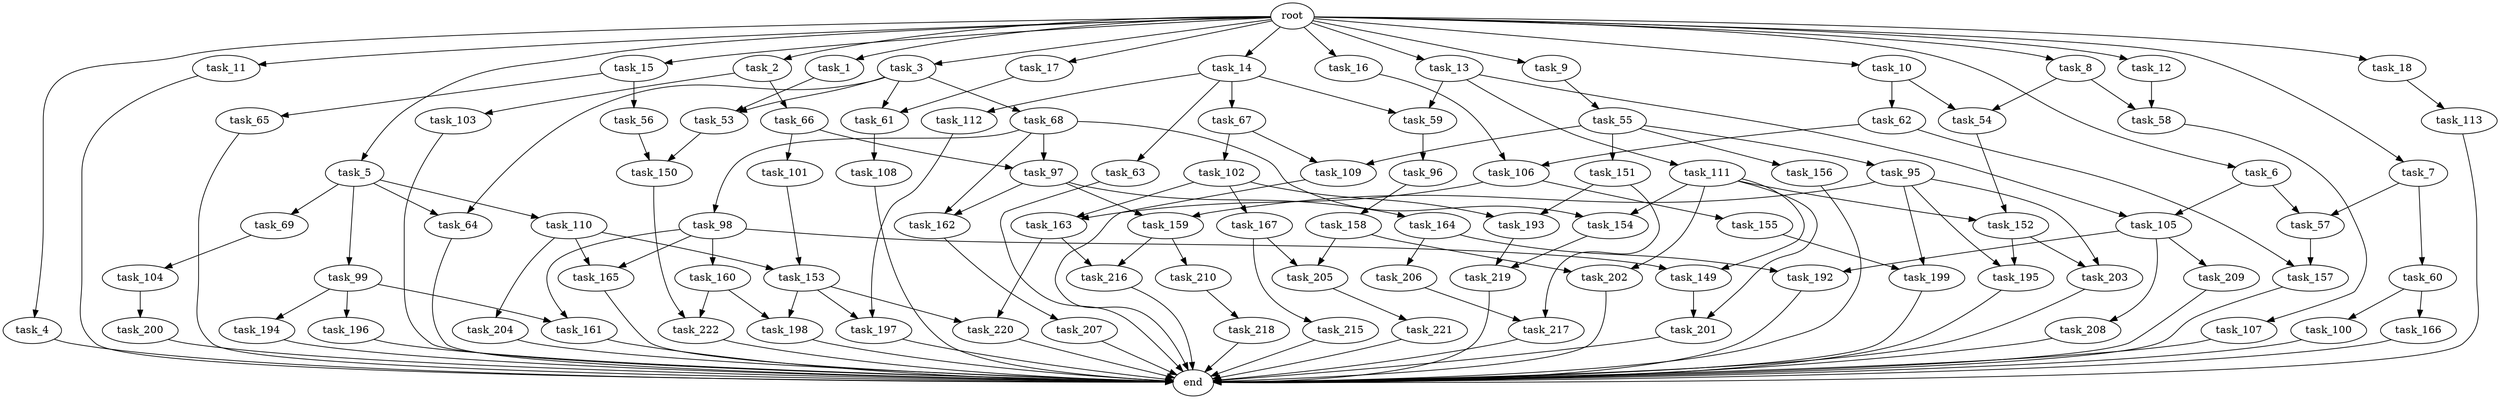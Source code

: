 digraph G {
  root [size="0.000000"];
  task_1 [size="102.400000"];
  task_2 [size="102.400000"];
  task_3 [size="102.400000"];
  task_4 [size="102.400000"];
  task_5 [size="102.400000"];
  task_6 [size="102.400000"];
  task_7 [size="102.400000"];
  task_8 [size="102.400000"];
  task_9 [size="102.400000"];
  task_10 [size="102.400000"];
  task_11 [size="102.400000"];
  task_12 [size="102.400000"];
  task_13 [size="102.400000"];
  task_14 [size="102.400000"];
  task_15 [size="102.400000"];
  task_16 [size="102.400000"];
  task_17 [size="102.400000"];
  task_18 [size="102.400000"];
  task_53 [size="73014444032.000000"];
  task_54 [size="52398601011.200005"];
  task_55 [size="7730941132.800000"];
  task_56 [size="42090679500.800003"];
  task_57 [size="83322365542.400009"];
  task_58 [size="116823110451.200012"];
  task_59 [size="100502234726.400009"];
  task_60 [size="13743895347.200001"];
  task_61 [size="91053306675.200012"];
  task_62 [size="21474836480.000000"];
  task_63 [size="30923764531.200001"];
  task_64 [size="91053306675.200012"];
  task_65 [size="42090679500.800003"];
  task_66 [size="85899345920.000000"];
  task_67 [size="30923764531.200001"];
  task_68 [size="69578470195.199997"];
  task_69 [size="21474836480.000000"];
  task_95 [size="30923764531.200001"];
  task_96 [size="7730941132.800000"];
  task_97 [size="171798691840.000000"];
  task_98 [size="85899345920.000000"];
  task_99 [size="21474836480.000000"];
  task_100 [size="3435973836.800000"];
  task_101 [size="85899345920.000000"];
  task_102 [size="13743895347.200001"];
  task_103 [size="85899345920.000000"];
  task_104 [size="13743895347.200001"];
  task_105 [size="139156940390.399994"];
  task_106 [size="38654705664.000000"];
  task_107 [size="54975581388.800003"];
  task_108 [size="30923764531.200001"];
  task_109 [size="44667659878.400002"];
  task_110 [size="21474836480.000000"];
  task_111 [size="69578470195.199997"];
  task_112 [size="30923764531.200001"];
  task_113 [size="69578470195.199997"];
  task_149 [size="58411555225.600006"];
  task_150 [size="140874927308.800018"];
  task_151 [size="30923764531.200001"];
  task_152 [size="97066260889.600006"];
  task_153 [size="21474836480.000000"];
  task_154 [size="140874927308.800018"];
  task_155 [size="13743895347.200001"];
  task_156 [size="30923764531.200001"];
  task_157 [size="11166914969.600000"];
  task_158 [size="54975581388.800003"];
  task_159 [size="6871947673.600000"];
  task_160 [size="3435973836.800000"];
  task_161 [size="6871947673.600000"];
  task_162 [size="89335319756.800003"];
  task_163 [size="68719476736.000000"];
  task_164 [size="3435973836.800000"];
  task_165 [size="17179869184.000000"];
  task_166 [size="3435973836.800000"];
  task_167 [size="54975581388.800003"];
  task_192 [size="93630287052.800003"];
  task_193 [size="124554051584.000000"];
  task_194 [size="3435973836.800000"];
  task_195 [size="45526653337.600006"];
  task_196 [size="3435973836.800000"];
  task_197 [size="93630287052.800003"];
  task_198 [size="15461882265.600000"];
  task_199 [size="11166914969.600000"];
  task_200 [size="13743895347.200001"];
  task_201 [size="109951162777.600006"];
  task_202 [size="76450417868.800003"];
  task_203 [size="45526653337.600006"];
  task_204 [size="13743895347.200001"];
  task_205 [size="35218731827.200005"];
  task_206 [size="7730941132.800000"];
  task_207 [size="7730941132.800000"];
  task_208 [size="85899345920.000000"];
  task_209 [size="85899345920.000000"];
  task_210 [size="30923764531.200001"];
  task_215 [size="13743895347.200001"];
  task_216 [size="116823110451.200012"];
  task_217 [size="83322365542.400009"];
  task_218 [size="42090679500.800003"];
  task_219 [size="85899345920.000000"];
  task_220 [size="93630287052.800003"];
  task_221 [size="42090679500.800003"];
  task_222 [size="15461882265.600000"];
  end [size="0.000000"];

  root -> task_1 [size="1.000000"];
  root -> task_2 [size="1.000000"];
  root -> task_3 [size="1.000000"];
  root -> task_4 [size="1.000000"];
  root -> task_5 [size="1.000000"];
  root -> task_6 [size="1.000000"];
  root -> task_7 [size="1.000000"];
  root -> task_8 [size="1.000000"];
  root -> task_9 [size="1.000000"];
  root -> task_10 [size="1.000000"];
  root -> task_11 [size="1.000000"];
  root -> task_12 [size="1.000000"];
  root -> task_13 [size="1.000000"];
  root -> task_14 [size="1.000000"];
  root -> task_15 [size="1.000000"];
  root -> task_16 [size="1.000000"];
  root -> task_17 [size="1.000000"];
  root -> task_18 [size="1.000000"];
  task_1 -> task_53 [size="33554432.000000"];
  task_2 -> task_66 [size="838860800.000000"];
  task_2 -> task_103 [size="838860800.000000"];
  task_3 -> task_53 [size="679477248.000000"];
  task_3 -> task_61 [size="679477248.000000"];
  task_3 -> task_64 [size="679477248.000000"];
  task_3 -> task_68 [size="679477248.000000"];
  task_4 -> end [size="1.000000"];
  task_5 -> task_64 [size="209715200.000000"];
  task_5 -> task_69 [size="209715200.000000"];
  task_5 -> task_99 [size="209715200.000000"];
  task_5 -> task_110 [size="209715200.000000"];
  task_6 -> task_57 [size="679477248.000000"];
  task_6 -> task_105 [size="679477248.000000"];
  task_7 -> task_57 [size="134217728.000000"];
  task_7 -> task_60 [size="134217728.000000"];
  task_8 -> task_54 [size="301989888.000000"];
  task_8 -> task_58 [size="301989888.000000"];
  task_9 -> task_55 [size="75497472.000000"];
  task_10 -> task_54 [size="209715200.000000"];
  task_10 -> task_62 [size="209715200.000000"];
  task_11 -> end [size="1.000000"];
  task_12 -> task_58 [size="838860800.000000"];
  task_13 -> task_59 [size="679477248.000000"];
  task_13 -> task_105 [size="679477248.000000"];
  task_13 -> task_111 [size="679477248.000000"];
  task_14 -> task_59 [size="301989888.000000"];
  task_14 -> task_63 [size="301989888.000000"];
  task_14 -> task_67 [size="301989888.000000"];
  task_14 -> task_112 [size="301989888.000000"];
  task_15 -> task_56 [size="411041792.000000"];
  task_15 -> task_65 [size="411041792.000000"];
  task_16 -> task_106 [size="301989888.000000"];
  task_17 -> task_61 [size="209715200.000000"];
  task_18 -> task_113 [size="679477248.000000"];
  task_53 -> task_150 [size="536870912.000000"];
  task_54 -> task_152 [size="411041792.000000"];
  task_55 -> task_95 [size="301989888.000000"];
  task_55 -> task_109 [size="301989888.000000"];
  task_55 -> task_151 [size="301989888.000000"];
  task_55 -> task_156 [size="301989888.000000"];
  task_56 -> task_150 [size="838860800.000000"];
  task_57 -> task_157 [size="33554432.000000"];
  task_58 -> task_107 [size="536870912.000000"];
  task_59 -> task_96 [size="75497472.000000"];
  task_60 -> task_100 [size="33554432.000000"];
  task_60 -> task_166 [size="33554432.000000"];
  task_61 -> task_108 [size="301989888.000000"];
  task_62 -> task_106 [size="75497472.000000"];
  task_62 -> task_157 [size="75497472.000000"];
  task_63 -> end [size="1.000000"];
  task_64 -> end [size="1.000000"];
  task_65 -> end [size="1.000000"];
  task_66 -> task_97 [size="838860800.000000"];
  task_66 -> task_101 [size="838860800.000000"];
  task_67 -> task_102 [size="134217728.000000"];
  task_67 -> task_109 [size="134217728.000000"];
  task_68 -> task_97 [size="838860800.000000"];
  task_68 -> task_98 [size="838860800.000000"];
  task_68 -> task_154 [size="838860800.000000"];
  task_68 -> task_162 [size="838860800.000000"];
  task_69 -> task_104 [size="134217728.000000"];
  task_95 -> task_159 [size="33554432.000000"];
  task_95 -> task_195 [size="33554432.000000"];
  task_95 -> task_199 [size="33554432.000000"];
  task_95 -> task_203 [size="33554432.000000"];
  task_96 -> task_158 [size="536870912.000000"];
  task_97 -> task_159 [size="33554432.000000"];
  task_97 -> task_162 [size="33554432.000000"];
  task_97 -> task_164 [size="33554432.000000"];
  task_98 -> task_149 [size="33554432.000000"];
  task_98 -> task_160 [size="33554432.000000"];
  task_98 -> task_161 [size="33554432.000000"];
  task_98 -> task_165 [size="33554432.000000"];
  task_99 -> task_161 [size="33554432.000000"];
  task_99 -> task_194 [size="33554432.000000"];
  task_99 -> task_196 [size="33554432.000000"];
  task_100 -> end [size="1.000000"];
  task_101 -> task_153 [size="75497472.000000"];
  task_102 -> task_163 [size="536870912.000000"];
  task_102 -> task_167 [size="536870912.000000"];
  task_102 -> task_193 [size="536870912.000000"];
  task_103 -> end [size="1.000000"];
  task_104 -> task_200 [size="134217728.000000"];
  task_105 -> task_192 [size="838860800.000000"];
  task_105 -> task_208 [size="838860800.000000"];
  task_105 -> task_209 [size="838860800.000000"];
  task_106 -> task_155 [size="134217728.000000"];
  task_106 -> task_163 [size="134217728.000000"];
  task_107 -> end [size="1.000000"];
  task_108 -> end [size="1.000000"];
  task_109 -> end [size="1.000000"];
  task_110 -> task_153 [size="134217728.000000"];
  task_110 -> task_165 [size="134217728.000000"];
  task_110 -> task_204 [size="134217728.000000"];
  task_111 -> task_149 [size="536870912.000000"];
  task_111 -> task_152 [size="536870912.000000"];
  task_111 -> task_154 [size="536870912.000000"];
  task_111 -> task_201 [size="536870912.000000"];
  task_111 -> task_202 [size="536870912.000000"];
  task_112 -> task_197 [size="838860800.000000"];
  task_113 -> end [size="1.000000"];
  task_149 -> task_201 [size="536870912.000000"];
  task_150 -> task_222 [size="75497472.000000"];
  task_151 -> task_193 [size="679477248.000000"];
  task_151 -> task_217 [size="679477248.000000"];
  task_152 -> task_195 [size="411041792.000000"];
  task_152 -> task_203 [size="411041792.000000"];
  task_153 -> task_197 [size="75497472.000000"];
  task_153 -> task_198 [size="75497472.000000"];
  task_153 -> task_220 [size="75497472.000000"];
  task_154 -> task_219 [size="536870912.000000"];
  task_155 -> task_199 [size="75497472.000000"];
  task_156 -> end [size="1.000000"];
  task_157 -> end [size="1.000000"];
  task_158 -> task_202 [size="209715200.000000"];
  task_158 -> task_205 [size="209715200.000000"];
  task_159 -> task_210 [size="301989888.000000"];
  task_159 -> task_216 [size="301989888.000000"];
  task_160 -> task_198 [size="75497472.000000"];
  task_160 -> task_222 [size="75497472.000000"];
  task_161 -> end [size="1.000000"];
  task_162 -> task_207 [size="75497472.000000"];
  task_163 -> task_216 [size="838860800.000000"];
  task_163 -> task_220 [size="838860800.000000"];
  task_164 -> task_192 [size="75497472.000000"];
  task_164 -> task_206 [size="75497472.000000"];
  task_165 -> end [size="1.000000"];
  task_166 -> end [size="1.000000"];
  task_167 -> task_205 [size="134217728.000000"];
  task_167 -> task_215 [size="134217728.000000"];
  task_192 -> end [size="1.000000"];
  task_193 -> task_219 [size="301989888.000000"];
  task_194 -> end [size="1.000000"];
  task_195 -> end [size="1.000000"];
  task_196 -> end [size="1.000000"];
  task_197 -> end [size="1.000000"];
  task_198 -> end [size="1.000000"];
  task_199 -> end [size="1.000000"];
  task_200 -> end [size="1.000000"];
  task_201 -> end [size="1.000000"];
  task_202 -> end [size="1.000000"];
  task_203 -> end [size="1.000000"];
  task_204 -> end [size="1.000000"];
  task_205 -> task_221 [size="411041792.000000"];
  task_206 -> task_217 [size="134217728.000000"];
  task_207 -> end [size="1.000000"];
  task_208 -> end [size="1.000000"];
  task_209 -> end [size="1.000000"];
  task_210 -> task_218 [size="411041792.000000"];
  task_215 -> end [size="1.000000"];
  task_216 -> end [size="1.000000"];
  task_217 -> end [size="1.000000"];
  task_218 -> end [size="1.000000"];
  task_219 -> end [size="1.000000"];
  task_220 -> end [size="1.000000"];
  task_221 -> end [size="1.000000"];
  task_222 -> end [size="1.000000"];
}
